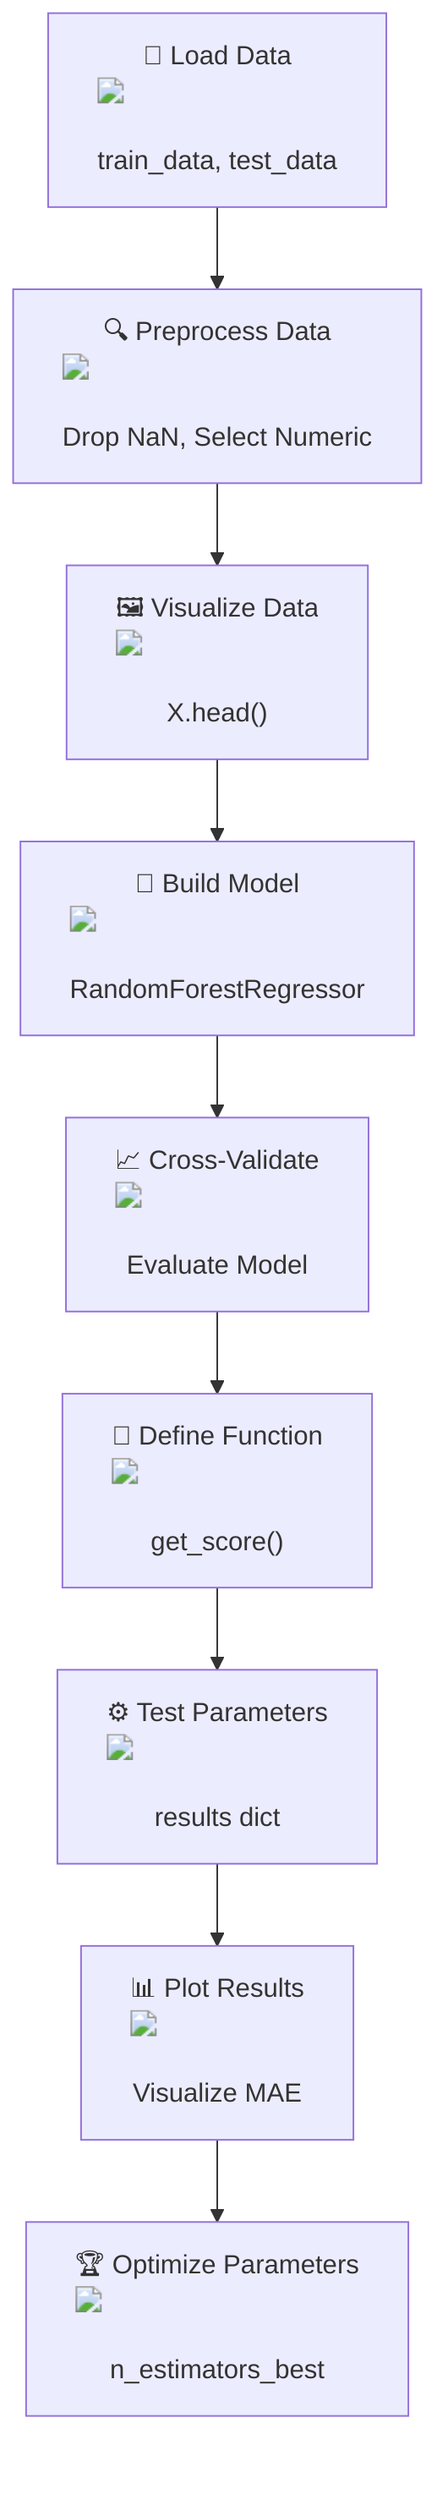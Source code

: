 flowchart TD
    A["📂 Load Data <img src='file.svg' /> <br/> train_data, test_data"] --> B["🔍 Preprocess Data <img src='table.svg' /> <br/> Drop NaN, Select Numeric"]
    B --> C["🖼️ Visualize Data <img src='hist_template.svg' /> <br/> X.head()"]
    C --> D["🔧 Build Model <img src='brain.svg' /> <br/> RandomForestRegressor"]
    D --> E["📈 Cross-Validate <img src='barplot_template.svg' /> <br/> Evaluate Model"]
    E --> F["📝 Define Function <img src='column_split.svg' /> <br/> get_score()"]
    F --> G["⚙️ Test Parameters <img src='column_split.svg' /> <br/> results dict"]
    G --> H["📊 Plot Results <img src='lineplot_template.svg' /> <br/> Visualize MAE"]
    H --> I["🏆 Optimize Parameters <img src='brain.svg' /> <br/> n_estimators_best"]
